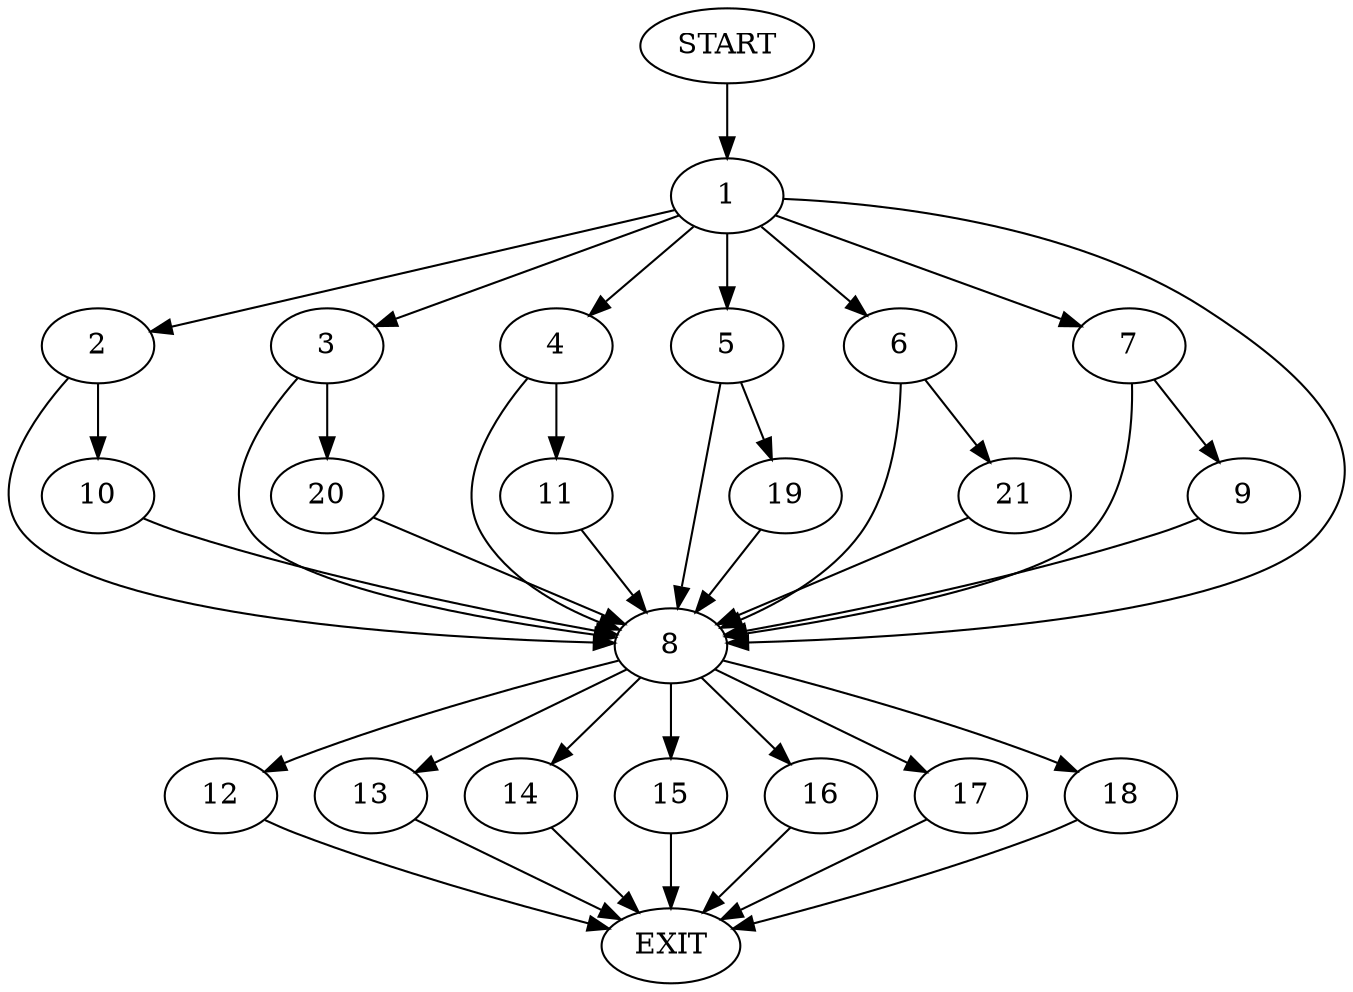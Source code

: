 digraph {
0 [label="START"]
22 [label="EXIT"]
0 -> 1
1 -> 2
1 -> 3
1 -> 4
1 -> 5
1 -> 6
1 -> 7
1 -> 8
7 -> 9
7 -> 8
2 -> 10
2 -> 8
4 -> 11
4 -> 8
8 -> 12
8 -> 13
8 -> 14
8 -> 15
8 -> 16
8 -> 17
8 -> 18
5 -> 19
5 -> 8
3 -> 20
3 -> 8
6 -> 21
6 -> 8
20 -> 8
21 -> 8
10 -> 8
19 -> 8
9 -> 8
11 -> 8
13 -> 22
18 -> 22
14 -> 22
17 -> 22
16 -> 22
12 -> 22
15 -> 22
}
